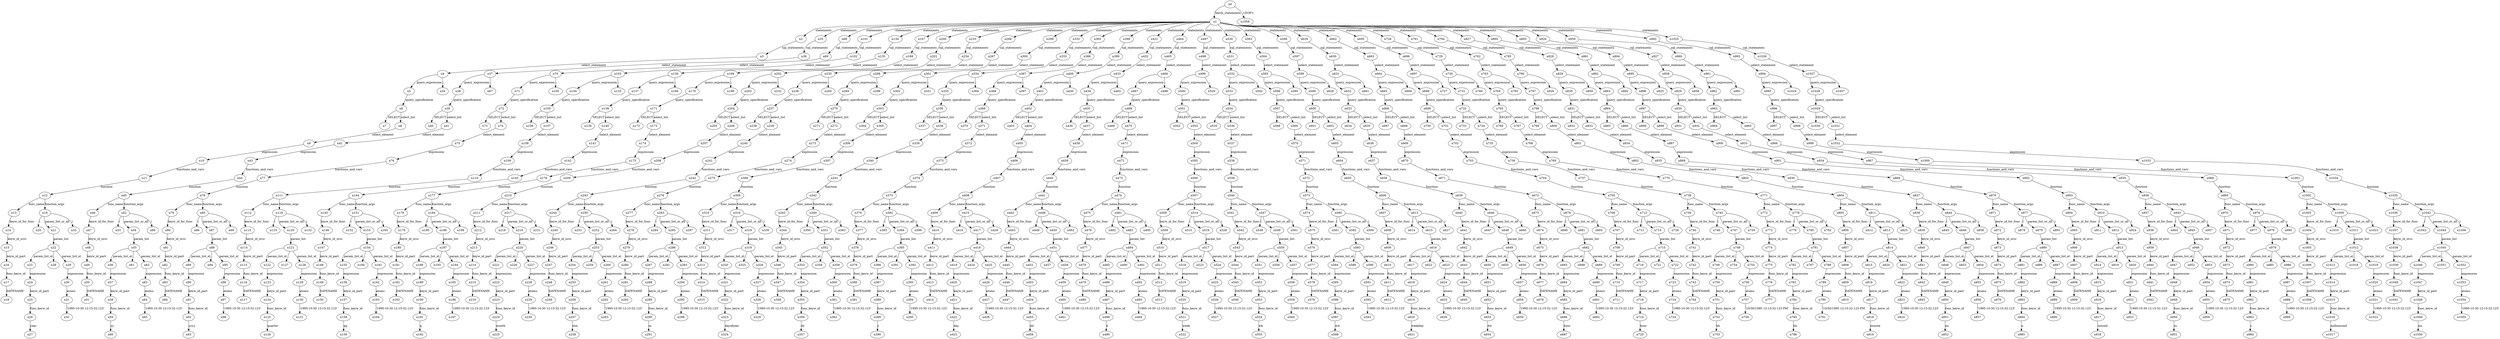 digraph ParseTree {
  n0 -> n1 [label="batch_statements"];
  n1 -> n2 [label="statements"];
  n2 -> n3 [label="sql_statements"];
  n3 -> n4 [label="select_statement"];
  n4 -> n5 [label="query_expression"];
  n5 -> n6 [label="query_specification"];
  n6 -> n7 [label="SELECT"];
  n6 -> n8 [label="select_list"];
  n8 -> n9 [label="select_element"];
  n9 -> n10 [label="expression"];
  n10 -> n11 [label="functions_and_vars"];
  n11 -> n12 [label="function"];
  n12 -> n13 [label="func_name"];
  n13 -> n14 [label="keyw_id_for_func"];
  n14 -> n15 [label="keyw_id_orcc"];
  n15 -> n16 [label="keyw_id_part"];
  n16 -> n17 [label="func_keyw_id"];
  n17 -> n18 [label="DATENAME"];
  n12 -> n19 [label="function_args"];
  n19 -> n20 [label="("];
  n19 -> n21 [label="param_list_or_all"];
  n21 -> n22 [label="param_list"];
  n22 -> n23 [label="param_list_el"];
  n23 -> n24 [label="expression"];
  n24 -> n25 [label="keyw_id_part"];
  n25 -> n26 [label="func_keyw_id"];
  n26 -> n27 [label="year"];
  n22 -> n28 [label=","];
  n22 -> n29 [label="param_list_el"];
  n29 -> n30 [label="expression"];
  n30 -> n31 [label="atoms"];
  n31 -> n32 [label="'1995-10-30 12:15:32.123'"];
  n19 -> n33 [label=")"];
  n4 -> n34 [label=";"];
  n1 -> n35 [label="statements"];
  n35 -> n36 [label="sql_statements"];
  n36 -> n37 [label="select_statement"];
  n37 -> n38 [label="query_expression"];
  n38 -> n39 [label="query_specification"];
  n39 -> n40 [label="SELECT"];
  n39 -> n41 [label="select_list"];
  n41 -> n42 [label="select_element"];
  n42 -> n43 [label="expression"];
  n43 -> n44 [label="functions_and_vars"];
  n44 -> n45 [label="function"];
  n45 -> n46 [label="func_name"];
  n46 -> n47 [label="keyw_id_for_func"];
  n47 -> n48 [label="keyw_id_orcc"];
  n48 -> n49 [label="keyw_id_part"];
  n49 -> n50 [label="func_keyw_id"];
  n50 -> n51 [label="DATENAME"];
  n45 -> n52 [label="function_args"];
  n52 -> n53 [label="("];
  n52 -> n54 [label="param_list_or_all"];
  n54 -> n55 [label="param_list"];
  n55 -> n56 [label="param_list_el"];
  n56 -> n57 [label="expression"];
  n57 -> n58 [label="keyw_id_part"];
  n58 -> n59 [label="func_keyw_id"];
  n59 -> n60 [label="yy"];
  n55 -> n61 [label=","];
  n55 -> n62 [label="param_list_el"];
  n62 -> n63 [label="expression"];
  n63 -> n64 [label="atoms"];
  n64 -> n65 [label="'1995-10-30 12:15:32.123'"];
  n52 -> n66 [label=")"];
  n37 -> n67 [label=";"];
  n1 -> n68 [label="statements"];
  n68 -> n69 [label="sql_statements"];
  n69 -> n70 [label="select_statement"];
  n70 -> n71 [label="query_expression"];
  n71 -> n72 [label="query_specification"];
  n72 -> n73 [label="SELECT"];
  n72 -> n74 [label="select_list"];
  n74 -> n75 [label="select_element"];
  n75 -> n76 [label="expression"];
  n76 -> n77 [label="functions_and_vars"];
  n77 -> n78 [label="function"];
  n78 -> n79 [label="func_name"];
  n79 -> n80 [label="keyw_id_for_func"];
  n80 -> n81 [label="keyw_id_orcc"];
  n81 -> n82 [label="keyw_id_part"];
  n82 -> n83 [label="func_keyw_id"];
  n83 -> n84 [label="DATENAME"];
  n78 -> n85 [label="function_args"];
  n85 -> n86 [label="("];
  n85 -> n87 [label="param_list_or_all"];
  n87 -> n88 [label="param_list"];
  n88 -> n89 [label="param_list_el"];
  n89 -> n90 [label="expression"];
  n90 -> n91 [label="keyw_id_part"];
  n91 -> n92 [label="func_keyw_id"];
  n92 -> n93 [label="yyyy"];
  n88 -> n94 [label=","];
  n88 -> n95 [label="param_list_el"];
  n95 -> n96 [label="expression"];
  n96 -> n97 [label="atoms"];
  n97 -> n98 [label="'1995-10-30 12:15:32.123'"];
  n85 -> n99 [label=")"];
  n70 -> n100 [label=";"];
  n1 -> n101 [label="statements"];
  n101 -> n102 [label="sql_statements"];
  n102 -> n103 [label="select_statement"];
  n103 -> n104 [label="query_expression"];
  n104 -> n105 [label="query_specification"];
  n105 -> n106 [label="SELECT"];
  n105 -> n107 [label="select_list"];
  n107 -> n108 [label="select_element"];
  n108 -> n109 [label="expression"];
  n109 -> n110 [label="functions_and_vars"];
  n110 -> n111 [label="function"];
  n111 -> n112 [label="func_name"];
  n112 -> n113 [label="keyw_id_for_func"];
  n113 -> n114 [label="keyw_id_orcc"];
  n114 -> n115 [label="keyw_id_part"];
  n115 -> n116 [label="func_keyw_id"];
  n116 -> n117 [label="DATENAME"];
  n111 -> n118 [label="function_args"];
  n118 -> n119 [label="("];
  n118 -> n120 [label="param_list_or_all"];
  n120 -> n121 [label="param_list"];
  n121 -> n122 [label="param_list_el"];
  n122 -> n123 [label="expression"];
  n123 -> n124 [label="keyw_id_part"];
  n124 -> n125 [label="func_keyw_id"];
  n125 -> n126 [label="quarter"];
  n121 -> n127 [label=","];
  n121 -> n128 [label="param_list_el"];
  n128 -> n129 [label="expression"];
  n129 -> n130 [label="atoms"];
  n130 -> n131 [label="'1995-10-30 12:15:32.123'"];
  n118 -> n132 [label=")"];
  n103 -> n133 [label=";"];
  n1 -> n134 [label="statements"];
  n134 -> n135 [label="sql_statements"];
  n135 -> n136 [label="select_statement"];
  n136 -> n137 [label="query_expression"];
  n137 -> n138 [label="query_specification"];
  n138 -> n139 [label="SELECT"];
  n138 -> n140 [label="select_list"];
  n140 -> n141 [label="select_element"];
  n141 -> n142 [label="expression"];
  n142 -> n143 [label="functions_and_vars"];
  n143 -> n144 [label="function"];
  n144 -> n145 [label="func_name"];
  n145 -> n146 [label="keyw_id_for_func"];
  n146 -> n147 [label="keyw_id_orcc"];
  n147 -> n148 [label="keyw_id_part"];
  n148 -> n149 [label="func_keyw_id"];
  n149 -> n150 [label="DATENAME"];
  n144 -> n151 [label="function_args"];
  n151 -> n152 [label="("];
  n151 -> n153 [label="param_list_or_all"];
  n153 -> n154 [label="param_list"];
  n154 -> n155 [label="param_list_el"];
  n155 -> n156 [label="expression"];
  n156 -> n157 [label="keyw_id_part"];
  n157 -> n158 [label="func_keyw_id"];
  n158 -> n159 [label="qq"];
  n154 -> n160 [label=","];
  n154 -> n161 [label="param_list_el"];
  n161 -> n162 [label="expression"];
  n162 -> n163 [label="atoms"];
  n163 -> n164 [label="'1995-10-30 12:15:32.123'"];
  n151 -> n165 [label=")"];
  n136 -> n166 [label=";"];
  n1 -> n167 [label="statements"];
  n167 -> n168 [label="sql_statements"];
  n168 -> n169 [label="select_statement"];
  n169 -> n170 [label="query_expression"];
  n170 -> n171 [label="query_specification"];
  n171 -> n172 [label="SELECT"];
  n171 -> n173 [label="select_list"];
  n173 -> n174 [label="select_element"];
  n174 -> n175 [label="expression"];
  n175 -> n176 [label="functions_and_vars"];
  n176 -> n177 [label="function"];
  n177 -> n178 [label="func_name"];
  n178 -> n179 [label="keyw_id_for_func"];
  n179 -> n180 [label="keyw_id_orcc"];
  n180 -> n181 [label="keyw_id_part"];
  n181 -> n182 [label="func_keyw_id"];
  n182 -> n183 [label="DATENAME"];
  n177 -> n184 [label="function_args"];
  n184 -> n185 [label="("];
  n184 -> n186 [label="param_list_or_all"];
  n186 -> n187 [label="param_list"];
  n187 -> n188 [label="param_list_el"];
  n188 -> n189 [label="expression"];
  n189 -> n190 [label="keyw_id_part"];
  n190 -> n191 [label="func_keyw_id"];
  n191 -> n192 [label="q"];
  n187 -> n193 [label=","];
  n187 -> n194 [label="param_list_el"];
  n194 -> n195 [label="expression"];
  n195 -> n196 [label="atoms"];
  n196 -> n197 [label="'1995-10-30 12:15:32.123'"];
  n184 -> n198 [label=")"];
  n169 -> n199 [label=";"];
  n1 -> n200 [label="statements"];
  n200 -> n201 [label="sql_statements"];
  n201 -> n202 [label="select_statement"];
  n202 -> n203 [label="query_expression"];
  n203 -> n204 [label="query_specification"];
  n204 -> n205 [label="SELECT"];
  n204 -> n206 [label="select_list"];
  n206 -> n207 [label="select_element"];
  n207 -> n208 [label="expression"];
  n208 -> n209 [label="functions_and_vars"];
  n209 -> n210 [label="function"];
  n210 -> n211 [label="func_name"];
  n211 -> n212 [label="keyw_id_for_func"];
  n212 -> n213 [label="keyw_id_orcc"];
  n213 -> n214 [label="keyw_id_part"];
  n214 -> n215 [label="func_keyw_id"];
  n215 -> n216 [label="DATENAME"];
  n210 -> n217 [label="function_args"];
  n217 -> n218 [label="("];
  n217 -> n219 [label="param_list_or_all"];
  n219 -> n220 [label="param_list"];
  n220 -> n221 [label="param_list_el"];
  n221 -> n222 [label="expression"];
  n222 -> n223 [label="keyw_id_part"];
  n223 -> n224 [label="func_keyw_id"];
  n224 -> n225 [label="month"];
  n220 -> n226 [label=","];
  n220 -> n227 [label="param_list_el"];
  n227 -> n228 [label="expression"];
  n228 -> n229 [label="atoms"];
  n229 -> n230 [label="'1995-10-30 12:15:32.123'"];
  n217 -> n231 [label=")"];
  n202 -> n232 [label=";"];
  n1 -> n233 [label="statements"];
  n233 -> n234 [label="sql_statements"];
  n234 -> n235 [label="select_statement"];
  n235 -> n236 [label="query_expression"];
  n236 -> n237 [label="query_specification"];
  n237 -> n238 [label="SELECT"];
  n237 -> n239 [label="select_list"];
  n239 -> n240 [label="select_element"];
  n240 -> n241 [label="expression"];
  n241 -> n242 [label="functions_and_vars"];
  n242 -> n243 [label="function"];
  n243 -> n244 [label="func_name"];
  n244 -> n245 [label="keyw_id_for_func"];
  n245 -> n246 [label="keyw_id_orcc"];
  n246 -> n247 [label="keyw_id_part"];
  n247 -> n248 [label="func_keyw_id"];
  n248 -> n249 [label="DATENAME"];
  n243 -> n250 [label="function_args"];
  n250 -> n251 [label="("];
  n250 -> n252 [label="param_list_or_all"];
  n252 -> n253 [label="param_list"];
  n253 -> n254 [label="param_list_el"];
  n254 -> n255 [label="expression"];
  n255 -> n256 [label="keyw_id_part"];
  n256 -> n257 [label="func_keyw_id"];
  n257 -> n258 [label="mm"];
  n253 -> n259 [label=","];
  n253 -> n260 [label="param_list_el"];
  n260 -> n261 [label="expression"];
  n261 -> n262 [label="atoms"];
  n262 -> n263 [label="'1995-10-30 12:15:32.123'"];
  n250 -> n264 [label=")"];
  n235 -> n265 [label=";"];
  n1 -> n266 [label="statements"];
  n266 -> n267 [label="sql_statements"];
  n267 -> n268 [label="select_statement"];
  n268 -> n269 [label="query_expression"];
  n269 -> n270 [label="query_specification"];
  n270 -> n271 [label="SELECT"];
  n270 -> n272 [label="select_list"];
  n272 -> n273 [label="select_element"];
  n273 -> n274 [label="expression"];
  n274 -> n275 [label="functions_and_vars"];
  n275 -> n276 [label="function"];
  n276 -> n277 [label="func_name"];
  n277 -> n278 [label="keyw_id_for_func"];
  n278 -> n279 [label="keyw_id_orcc"];
  n279 -> n280 [label="keyw_id_part"];
  n280 -> n281 [label="func_keyw_id"];
  n281 -> n282 [label="DATENAME"];
  n276 -> n283 [label="function_args"];
  n283 -> n284 [label="("];
  n283 -> n285 [label="param_list_or_all"];
  n285 -> n286 [label="param_list"];
  n286 -> n287 [label="param_list_el"];
  n287 -> n288 [label="expression"];
  n288 -> n289 [label="keyw_id_part"];
  n289 -> n290 [label="func_keyw_id"];
  n290 -> n291 [label="m"];
  n286 -> n292 [label=","];
  n286 -> n293 [label="param_list_el"];
  n293 -> n294 [label="expression"];
  n294 -> n295 [label="atoms"];
  n295 -> n296 [label="'1995-10-30 12:15:32.123'"];
  n283 -> n297 [label=")"];
  n268 -> n298 [label=";"];
  n1 -> n299 [label="statements"];
  n299 -> n300 [label="sql_statements"];
  n300 -> n301 [label="select_statement"];
  n301 -> n302 [label="query_expression"];
  n302 -> n303 [label="query_specification"];
  n303 -> n304 [label="SELECT"];
  n303 -> n305 [label="select_list"];
  n305 -> n306 [label="select_element"];
  n306 -> n307 [label="expression"];
  n307 -> n308 [label="functions_and_vars"];
  n308 -> n309 [label="function"];
  n309 -> n310 [label="func_name"];
  n310 -> n311 [label="keyw_id_for_func"];
  n311 -> n312 [label="keyw_id_orcc"];
  n312 -> n313 [label="keyw_id_part"];
  n313 -> n314 [label="func_keyw_id"];
  n314 -> n315 [label="DATENAME"];
  n309 -> n316 [label="function_args"];
  n316 -> n317 [label="("];
  n316 -> n318 [label="param_list_or_all"];
  n318 -> n319 [label="param_list"];
  n319 -> n320 [label="param_list_el"];
  n320 -> n321 [label="expression"];
  n321 -> n322 [label="keyw_id_part"];
  n322 -> n323 [label="func_keyw_id"];
  n323 -> n324 [label="dayofyear"];
  n319 -> n325 [label=","];
  n319 -> n326 [label="param_list_el"];
  n326 -> n327 [label="expression"];
  n327 -> n328 [label="atoms"];
  n328 -> n329 [label="'1995-10-30 12:15:32.123'"];
  n316 -> n330 [label=")"];
  n301 -> n331 [label=";"];
  n1 -> n332 [label="statements"];
  n332 -> n333 [label="sql_statements"];
  n333 -> n334 [label="select_statement"];
  n334 -> n335 [label="query_expression"];
  n335 -> n336 [label="query_specification"];
  n336 -> n337 [label="SELECT"];
  n336 -> n338 [label="select_list"];
  n338 -> n339 [label="select_element"];
  n339 -> n340 [label="expression"];
  n340 -> n341 [label="functions_and_vars"];
  n341 -> n342 [label="function"];
  n342 -> n343 [label="func_name"];
  n343 -> n344 [label="keyw_id_for_func"];
  n344 -> n345 [label="keyw_id_orcc"];
  n345 -> n346 [label="keyw_id_part"];
  n346 -> n347 [label="func_keyw_id"];
  n347 -> n348 [label="DATENAME"];
  n342 -> n349 [label="function_args"];
  n349 -> n350 [label="("];
  n349 -> n351 [label="param_list_or_all"];
  n351 -> n352 [label="param_list"];
  n352 -> n353 [label="param_list_el"];
  n353 -> n354 [label="expression"];
  n354 -> n355 [label="keyw_id_part"];
  n355 -> n356 [label="func_keyw_id"];
  n356 -> n357 [label="dy"];
  n352 -> n358 [label=","];
  n352 -> n359 [label="param_list_el"];
  n359 -> n360 [label="expression"];
  n360 -> n361 [label="atoms"];
  n361 -> n362 [label="'1995-10-30 12:15:32.123'"];
  n349 -> n363 [label=")"];
  n334 -> n364 [label=";"];
  n1 -> n365 [label="statements"];
  n365 -> n366 [label="sql_statements"];
  n366 -> n367 [label="select_statement"];
  n367 -> n368 [label="query_expression"];
  n368 -> n369 [label="query_specification"];
  n369 -> n370 [label="SELECT"];
  n369 -> n371 [label="select_list"];
  n371 -> n372 [label="select_element"];
  n372 -> n373 [label="expression"];
  n373 -> n374 [label="functions_and_vars"];
  n374 -> n375 [label="function"];
  n375 -> n376 [label="func_name"];
  n376 -> n377 [label="keyw_id_for_func"];
  n377 -> n378 [label="keyw_id_orcc"];
  n378 -> n379 [label="keyw_id_part"];
  n379 -> n380 [label="func_keyw_id"];
  n380 -> n381 [label="DATENAME"];
  n375 -> n382 [label="function_args"];
  n382 -> n383 [label="("];
  n382 -> n384 [label="param_list_or_all"];
  n384 -> n385 [label="param_list"];
  n385 -> n386 [label="param_list_el"];
  n386 -> n387 [label="expression"];
  n387 -> n388 [label="keyw_id_part"];
  n388 -> n389 [label="func_keyw_id"];
  n389 -> n390 [label="y"];
  n385 -> n391 [label=","];
  n385 -> n392 [label="param_list_el"];
  n392 -> n393 [label="expression"];
  n393 -> n394 [label="atoms"];
  n394 -> n395 [label="'1995-10-30 12:15:32.123'"];
  n382 -> n396 [label=")"];
  n367 -> n397 [label=";"];
  n1 -> n398 [label="statements"];
  n398 -> n399 [label="sql_statements"];
  n399 -> n400 [label="select_statement"];
  n400 -> n401 [label="query_expression"];
  n401 -> n402 [label="query_specification"];
  n402 -> n403 [label="SELECT"];
  n402 -> n404 [label="select_list"];
  n404 -> n405 [label="select_element"];
  n405 -> n406 [label="expression"];
  n406 -> n407 [label="functions_and_vars"];
  n407 -> n408 [label="function"];
  n408 -> n409 [label="func_name"];
  n409 -> n410 [label="keyw_id_for_func"];
  n410 -> n411 [label="keyw_id_orcc"];
  n411 -> n412 [label="keyw_id_part"];
  n412 -> n413 [label="func_keyw_id"];
  n413 -> n414 [label="DATENAME"];
  n408 -> n415 [label="function_args"];
  n415 -> n416 [label="("];
  n415 -> n417 [label="param_list_or_all"];
  n417 -> n418 [label="param_list"];
  n418 -> n419 [label="param_list_el"];
  n419 -> n420 [label="expression"];
  n420 -> n421 [label="keyw_id_part"];
  n421 -> n422 [label="func_keyw_id"];
  n422 -> n423 [label="day"];
  n418 -> n424 [label=","];
  n418 -> n425 [label="param_list_el"];
  n425 -> n426 [label="expression"];
  n426 -> n427 [label="atoms"];
  n427 -> n428 [label="'1995-10-30 12:15:32.123'"];
  n415 -> n429 [label=")"];
  n400 -> n430 [label=";"];
  n1 -> n431 [label="statements"];
  n431 -> n432 [label="sql_statements"];
  n432 -> n433 [label="select_statement"];
  n433 -> n434 [label="query_expression"];
  n434 -> n435 [label="query_specification"];
  n435 -> n436 [label="SELECT"];
  n435 -> n437 [label="select_list"];
  n437 -> n438 [label="select_element"];
  n438 -> n439 [label="expression"];
  n439 -> n440 [label="functions_and_vars"];
  n440 -> n441 [label="function"];
  n441 -> n442 [label="func_name"];
  n442 -> n443 [label="keyw_id_for_func"];
  n443 -> n444 [label="keyw_id_orcc"];
  n444 -> n445 [label="keyw_id_part"];
  n445 -> n446 [label="func_keyw_id"];
  n446 -> n447 [label="DATENAME"];
  n441 -> n448 [label="function_args"];
  n448 -> n449 [label="("];
  n448 -> n450 [label="param_list_or_all"];
  n450 -> n451 [label="param_list"];
  n451 -> n452 [label="param_list_el"];
  n452 -> n453 [label="expression"];
  n453 -> n454 [label="keyw_id_part"];
  n454 -> n455 [label="func_keyw_id"];
  n455 -> n456 [label="dd"];
  n451 -> n457 [label=","];
  n451 -> n458 [label="param_list_el"];
  n458 -> n459 [label="expression"];
  n459 -> n460 [label="atoms"];
  n460 -> n461 [label="'1995-10-30 12:15:32.123'"];
  n448 -> n462 [label=")"];
  n433 -> n463 [label=";"];
  n1 -> n464 [label="statements"];
  n464 -> n465 [label="sql_statements"];
  n465 -> n466 [label="select_statement"];
  n466 -> n467 [label="query_expression"];
  n467 -> n468 [label="query_specification"];
  n468 -> n469 [label="SELECT"];
  n468 -> n470 [label="select_list"];
  n470 -> n471 [label="select_element"];
  n471 -> n472 [label="expression"];
  n472 -> n473 [label="functions_and_vars"];
  n473 -> n474 [label="function"];
  n474 -> n475 [label="func_name"];
  n475 -> n476 [label="keyw_id_for_func"];
  n476 -> n477 [label="keyw_id_orcc"];
  n477 -> n478 [label="keyw_id_part"];
  n478 -> n479 [label="func_keyw_id"];
  n479 -> n480 [label="DATENAME"];
  n474 -> n481 [label="function_args"];
  n481 -> n482 [label="("];
  n481 -> n483 [label="param_list_or_all"];
  n483 -> n484 [label="param_list"];
  n484 -> n485 [label="param_list_el"];
  n485 -> n486 [label="expression"];
  n486 -> n487 [label="keyw_id_part"];
  n487 -> n488 [label="func_keyw_id"];
  n488 -> n489 [label="d"];
  n484 -> n490 [label=","];
  n484 -> n491 [label="param_list_el"];
  n491 -> n492 [label="expression"];
  n492 -> n493 [label="atoms"];
  n493 -> n494 [label="'1995-10-30 12:15:32.123'"];
  n481 -> n495 [label=")"];
  n466 -> n496 [label=";"];
  n1 -> n497 [label="statements"];
  n497 -> n498 [label="sql_statements"];
  n498 -> n499 [label="select_statement"];
  n499 -> n500 [label="query_expression"];
  n500 -> n501 [label="query_specification"];
  n501 -> n502 [label="SELECT"];
  n501 -> n503 [label="select_list"];
  n503 -> n504 [label="select_element"];
  n504 -> n505 [label="expression"];
  n505 -> n506 [label="functions_and_vars"];
  n506 -> n507 [label="function"];
  n507 -> n508 [label="func_name"];
  n508 -> n509 [label="keyw_id_for_func"];
  n509 -> n510 [label="keyw_id_orcc"];
  n510 -> n511 [label="keyw_id_part"];
  n511 -> n512 [label="func_keyw_id"];
  n512 -> n513 [label="DATENAME"];
  n507 -> n514 [label="function_args"];
  n514 -> n515 [label="("];
  n514 -> n516 [label="param_list_or_all"];
  n516 -> n517 [label="param_list"];
  n517 -> n518 [label="param_list_el"];
  n518 -> n519 [label="expression"];
  n519 -> n520 [label="keyw_id_part"];
  n520 -> n521 [label="func_keyw_id"];
  n521 -> n522 [label="week"];
  n517 -> n523 [label=","];
  n517 -> n524 [label="param_list_el"];
  n524 -> n525 [label="expression"];
  n525 -> n526 [label="atoms"];
  n526 -> n527 [label="'1995-10-30 12:15:32.123'"];
  n514 -> n528 [label=")"];
  n499 -> n529 [label=";"];
  n1 -> n530 [label="statements"];
  n530 -> n531 [label="sql_statements"];
  n531 -> n532 [label="select_statement"];
  n532 -> n533 [label="query_expression"];
  n533 -> n534 [label="query_specification"];
  n534 -> n535 [label="SELECT"];
  n534 -> n536 [label="select_list"];
  n536 -> n537 [label="select_element"];
  n537 -> n538 [label="expression"];
  n538 -> n539 [label="functions_and_vars"];
  n539 -> n540 [label="function"];
  n540 -> n541 [label="func_name"];
  n541 -> n542 [label="keyw_id_for_func"];
  n542 -> n543 [label="keyw_id_orcc"];
  n543 -> n544 [label="keyw_id_part"];
  n544 -> n545 [label="func_keyw_id"];
  n545 -> n546 [label="DATENAME"];
  n540 -> n547 [label="function_args"];
  n547 -> n548 [label="("];
  n547 -> n549 [label="param_list_or_all"];
  n549 -> n550 [label="param_list"];
  n550 -> n551 [label="param_list_el"];
  n551 -> n552 [label="expression"];
  n552 -> n553 [label="keyw_id_part"];
  n553 -> n554 [label="func_keyw_id"];
  n554 -> n555 [label="wk"];
  n550 -> n556 [label=","];
  n550 -> n557 [label="param_list_el"];
  n557 -> n558 [label="expression"];
  n558 -> n559 [label="atoms"];
  n559 -> n560 [label="'1995-10-30 12:15:32.123'"];
  n547 -> n561 [label=")"];
  n532 -> n562 [label=";"];
  n1 -> n563 [label="statements"];
  n563 -> n564 [label="sql_statements"];
  n564 -> n565 [label="select_statement"];
  n565 -> n566 [label="query_expression"];
  n566 -> n567 [label="query_specification"];
  n567 -> n568 [label="SELECT"];
  n567 -> n569 [label="select_list"];
  n569 -> n570 [label="select_element"];
  n570 -> n571 [label="expression"];
  n571 -> n572 [label="functions_and_vars"];
  n572 -> n573 [label="function"];
  n573 -> n574 [label="func_name"];
  n574 -> n575 [label="keyw_id_for_func"];
  n575 -> n576 [label="keyw_id_orcc"];
  n576 -> n577 [label="keyw_id_part"];
  n577 -> n578 [label="func_keyw_id"];
  n578 -> n579 [label="DATENAME"];
  n573 -> n580 [label="function_args"];
  n580 -> n581 [label="("];
  n580 -> n582 [label="param_list_or_all"];
  n582 -> n583 [label="param_list"];
  n583 -> n584 [label="param_list_el"];
  n584 -> n585 [label="expression"];
  n585 -> n586 [label="keyw_id_part"];
  n586 -> n587 [label="func_keyw_id"];
  n587 -> n588 [label="ww"];
  n583 -> n589 [label=","];
  n583 -> n590 [label="param_list_el"];
  n590 -> n591 [label="expression"];
  n591 -> n592 [label="atoms"];
  n592 -> n593 [label="'1995-10-30 12:15:32.123'"];
  n580 -> n594 [label=")"];
  n565 -> n595 [label=";"];
  n1 -> n596 [label="statements"];
  n596 -> n597 [label="sql_statements"];
  n597 -> n598 [label="select_statement"];
  n598 -> n599 [label="query_expression"];
  n599 -> n600 [label="query_specification"];
  n600 -> n601 [label="SELECT"];
  n600 -> n602 [label="select_list"];
  n602 -> n603 [label="select_element"];
  n603 -> n604 [label="expression"];
  n604 -> n605 [label="functions_and_vars"];
  n605 -> n606 [label="function"];
  n606 -> n607 [label="func_name"];
  n607 -> n608 [label="keyw_id_for_func"];
  n608 -> n609 [label="keyw_id_orcc"];
  n609 -> n610 [label="keyw_id_part"];
  n610 -> n611 [label="func_keyw_id"];
  n611 -> n612 [label="DATENAME"];
  n606 -> n613 [label="function_args"];
  n613 -> n614 [label="("];
  n613 -> n615 [label="param_list_or_all"];
  n615 -> n616 [label="param_list"];
  n616 -> n617 [label="param_list_el"];
  n617 -> n618 [label="expression"];
  n618 -> n619 [label="keyw_id_part"];
  n619 -> n620 [label="func_keyw_id"];
  n620 -> n621 [label="weekday"];
  n616 -> n622 [label=","];
  n616 -> n623 [label="param_list_el"];
  n623 -> n624 [label="expression"];
  n624 -> n625 [label="atoms"];
  n625 -> n626 [label="'1995-10-30 12:15:32.123'"];
  n613 -> n627 [label=")"];
  n598 -> n628 [label=";"];
  n1 -> n629 [label="statements"];
  n629 -> n630 [label="sql_statements"];
  n630 -> n631 [label="select_statement"];
  n631 -> n632 [label="query_expression"];
  n632 -> n633 [label="query_specification"];
  n633 -> n634 [label="SELECT"];
  n633 -> n635 [label="select_list"];
  n635 -> n636 [label="select_element"];
  n636 -> n637 [label="expression"];
  n637 -> n638 [label="functions_and_vars"];
  n638 -> n639 [label="function"];
  n639 -> n640 [label="func_name"];
  n640 -> n641 [label="keyw_id_for_func"];
  n641 -> n642 [label="keyw_id_orcc"];
  n642 -> n643 [label="keyw_id_part"];
  n643 -> n644 [label="func_keyw_id"];
  n644 -> n645 [label="DATENAME"];
  n639 -> n646 [label="function_args"];
  n646 -> n647 [label="("];
  n646 -> n648 [label="param_list_or_all"];
  n648 -> n649 [label="param_list"];
  n649 -> n650 [label="param_list_el"];
  n650 -> n651 [label="expression"];
  n651 -> n652 [label="keyw_id_part"];
  n652 -> n653 [label="func_keyw_id"];
  n653 -> n654 [label="dw"];
  n649 -> n655 [label=","];
  n649 -> n656 [label="param_list_el"];
  n656 -> n657 [label="expression"];
  n657 -> n658 [label="atoms"];
  n658 -> n659 [label="'1995-10-30 12:15:32.123'"];
  n646 -> n660 [label=")"];
  n631 -> n661 [label=";"];
  n1 -> n662 [label="statements"];
  n662 -> n663 [label="sql_statements"];
  n663 -> n664 [label="select_statement"];
  n664 -> n665 [label="query_expression"];
  n665 -> n666 [label="query_specification"];
  n666 -> n667 [label="SELECT"];
  n666 -> n668 [label="select_list"];
  n668 -> n669 [label="select_element"];
  n669 -> n670 [label="expression"];
  n670 -> n671 [label="functions_and_vars"];
  n671 -> n672 [label="function"];
  n672 -> n673 [label="func_name"];
  n673 -> n674 [label="keyw_id_for_func"];
  n674 -> n675 [label="keyw_id_orcc"];
  n675 -> n676 [label="keyw_id_part"];
  n676 -> n677 [label="func_keyw_id"];
  n677 -> n678 [label="DATENAME"];
  n672 -> n679 [label="function_args"];
  n679 -> n680 [label="("];
  n679 -> n681 [label="param_list_or_all"];
  n681 -> n682 [label="param_list"];
  n682 -> n683 [label="param_list_el"];
  n683 -> n684 [label="expression"];
  n684 -> n685 [label="keyw_id_part"];
  n685 -> n686 [label="func_keyw_id"];
  n686 -> n687 [label="hour"];
  n682 -> n688 [label=","];
  n682 -> n689 [label="param_list_el"];
  n689 -> n690 [label="expression"];
  n690 -> n691 [label="atoms"];
  n691 -> n692 [label="'1995-10-30 12:15:32.123'"];
  n679 -> n693 [label=")"];
  n664 -> n694 [label=";"];
  n1 -> n695 [label="statements"];
  n695 -> n696 [label="sql_statements"];
  n696 -> n697 [label="select_statement"];
  n697 -> n698 [label="query_expression"];
  n698 -> n699 [label="query_specification"];
  n699 -> n700 [label="SELECT"];
  n699 -> n701 [label="select_list"];
  n701 -> n702 [label="select_element"];
  n702 -> n703 [label="expression"];
  n703 -> n704 [label="functions_and_vars"];
  n704 -> n705 [label="function"];
  n705 -> n706 [label="func_name"];
  n706 -> n707 [label="keyw_id_for_func"];
  n707 -> n708 [label="keyw_id_orcc"];
  n708 -> n709 [label="keyw_id_part"];
  n709 -> n710 [label="func_keyw_id"];
  n710 -> n711 [label="DATENAME"];
  n705 -> n712 [label="function_args"];
  n712 -> n713 [label="("];
  n712 -> n714 [label="param_list_or_all"];
  n714 -> n715 [label="param_list"];
  n715 -> n716 [label="param_list_el"];
  n716 -> n717 [label="expression"];
  n717 -> n718 [label="keyw_id_part"];
  n718 -> n719 [label="func_keyw_id"];
  n719 -> n720 [label="hour"];
  n715 -> n721 [label=","];
  n715 -> n722 [label="param_list_el"];
  n722 -> n723 [label="expression"];
  n723 -> n724 [label="atoms"];
  n724 -> n725 [label="'1995-10-30 12:15:32.123'"];
  n712 -> n726 [label=")"];
  n697 -> n727 [label=";"];
  n1 -> n728 [label="statements"];
  n728 -> n729 [label="sql_statements"];
  n729 -> n730 [label="select_statement"];
  n730 -> n731 [label="query_expression"];
  n731 -> n732 [label="query_specification"];
  n732 -> n733 [label="SELECT"];
  n732 -> n734 [label="select_list"];
  n734 -> n735 [label="select_element"];
  n735 -> n736 [label="expression"];
  n736 -> n737 [label="functions_and_vars"];
  n737 -> n738 [label="function"];
  n738 -> n739 [label="func_name"];
  n739 -> n740 [label="keyw_id_for_func"];
  n740 -> n741 [label="keyw_id_orcc"];
  n741 -> n742 [label="keyw_id_part"];
  n742 -> n743 [label="func_keyw_id"];
  n743 -> n744 [label="DATENAME"];
  n738 -> n745 [label="function_args"];
  n745 -> n746 [label="("];
  n745 -> n747 [label="param_list_or_all"];
  n747 -> n748 [label="param_list"];
  n748 -> n749 [label="param_list_el"];
  n749 -> n750 [label="expression"];
  n750 -> n751 [label="keyw_id_part"];
  n751 -> n752 [label="func_keyw_id"];
  n752 -> n753 [label="hh"];
  n748 -> n754 [label=","];
  n748 -> n755 [label="param_list_el"];
  n755 -> n756 [label="expression"];
  n756 -> n757 [label="atoms"];
  n757 -> n758 [label="'10/30/1995 12:15:32.123 PM'"];
  n745 -> n759 [label=")"];
  n730 -> n760 [label=";"];
  n1 -> n761 [label="statements"];
  n761 -> n762 [label="sql_statements"];
  n762 -> n763 [label="select_statement"];
  n763 -> n764 [label="query_expression"];
  n764 -> n765 [label="query_specification"];
  n765 -> n766 [label="SELECT"];
  n765 -> n767 [label="select_list"];
  n767 -> n768 [label="select_element"];
  n768 -> n769 [label="expression"];
  n769 -> n770 [label="functions_and_vars"];
  n770 -> n771 [label="function"];
  n771 -> n772 [label="func_name"];
  n772 -> n773 [label="keyw_id_for_func"];
  n773 -> n774 [label="keyw_id_orcc"];
  n774 -> n775 [label="keyw_id_part"];
  n775 -> n776 [label="func_keyw_id"];
  n776 -> n777 [label="DATENAME"];
  n771 -> n778 [label="function_args"];
  n778 -> n779 [label="("];
  n778 -> n780 [label="param_list_or_all"];
  n780 -> n781 [label="param_list"];
  n781 -> n782 [label="param_list_el"];
  n782 -> n783 [label="expression"];
  n783 -> n784 [label="keyw_id_part"];
  n784 -> n785 [label="func_keyw_id"];
  n785 -> n786 [label="hh"];
  n781 -> n787 [label=","];
  n781 -> n788 [label="param_list_el"];
  n788 -> n789 [label="expression"];
  n789 -> n790 [label="atoms"];
  n790 -> n791 [label="'10/30/1995 12:15:32.123 PM'"];
  n778 -> n792 [label=")"];
  n763 -> n793 [label=";"];
  n1 -> n794 [label="statements"];
  n794 -> n795 [label="sql_statements"];
  n795 -> n796 [label="select_statement"];
  n796 -> n797 [label="query_expression"];
  n797 -> n798 [label="query_specification"];
  n798 -> n799 [label="SELECT"];
  n798 -> n800 [label="select_list"];
  n800 -> n801 [label="select_element"];
  n801 -> n802 [label="expression"];
  n802 -> n803 [label="functions_and_vars"];
  n803 -> n804 [label="function"];
  n804 -> n805 [label="func_name"];
  n805 -> n806 [label="keyw_id_for_func"];
  n806 -> n807 [label="keyw_id_orcc"];
  n807 -> n808 [label="keyw_id_part"];
  n808 -> n809 [label="func_keyw_id"];
  n809 -> n810 [label="DATENAME"];
  n804 -> n811 [label="function_args"];
  n811 -> n812 [label="("];
  n811 -> n813 [label="param_list_or_all"];
  n813 -> n814 [label="param_list"];
  n814 -> n815 [label="param_list_el"];
  n815 -> n816 [label="expression"];
  n816 -> n817 [label="keyw_id_part"];
  n817 -> n818 [label="func_keyw_id"];
  n818 -> n819 [label="minute"];
  n814 -> n820 [label=","];
  n814 -> n821 [label="param_list_el"];
  n821 -> n822 [label="expression"];
  n822 -> n823 [label="atoms"];
  n823 -> n824 [label="'1995-10-30 12:15:32.123'"];
  n811 -> n825 [label=")"];
  n796 -> n826 [label=";"];
  n1 -> n827 [label="statements"];
  n827 -> n828 [label="sql_statements"];
  n828 -> n829 [label="select_statement"];
  n829 -> n830 [label="query_expression"];
  n830 -> n831 [label="query_specification"];
  n831 -> n832 [label="SELECT"];
  n831 -> n833 [label="select_list"];
  n833 -> n834 [label="select_element"];
  n834 -> n835 [label="expression"];
  n835 -> n836 [label="functions_and_vars"];
  n836 -> n837 [label="function"];
  n837 -> n838 [label="func_name"];
  n838 -> n839 [label="keyw_id_for_func"];
  n839 -> n840 [label="keyw_id_orcc"];
  n840 -> n841 [label="keyw_id_part"];
  n841 -> n842 [label="func_keyw_id"];
  n842 -> n843 [label="DATENAME"];
  n837 -> n844 [label="function_args"];
  n844 -> n845 [label="("];
  n844 -> n846 [label="param_list_or_all"];
  n846 -> n847 [label="param_list"];
  n847 -> n848 [label="param_list_el"];
  n848 -> n849 [label="expression"];
  n849 -> n850 [label="keyw_id_part"];
  n850 -> n851 [label="func_keyw_id"];
  n851 -> n852 [label="mi"];
  n847 -> n853 [label=","];
  n847 -> n854 [label="param_list_el"];
  n854 -> n855 [label="expression"];
  n855 -> n856 [label="atoms"];
  n856 -> n857 [label="'1995-10-30 12:15:32.123'"];
  n844 -> n858 [label=")"];
  n829 -> n859 [label=";"];
  n1 -> n860 [label="statements"];
  n860 -> n861 [label="sql_statements"];
  n861 -> n862 [label="select_statement"];
  n862 -> n863 [label="query_expression"];
  n863 -> n864 [label="query_specification"];
  n864 -> n865 [label="SELECT"];
  n864 -> n866 [label="select_list"];
  n866 -> n867 [label="select_element"];
  n867 -> n868 [label="expression"];
  n868 -> n869 [label="functions_and_vars"];
  n869 -> n870 [label="function"];
  n870 -> n871 [label="func_name"];
  n871 -> n872 [label="keyw_id_for_func"];
  n872 -> n873 [label="keyw_id_orcc"];
  n873 -> n874 [label="keyw_id_part"];
  n874 -> n875 [label="func_keyw_id"];
  n875 -> n876 [label="DATENAME"];
  n870 -> n877 [label="function_args"];
  n877 -> n878 [label="("];
  n877 -> n879 [label="param_list_or_all"];
  n879 -> n880 [label="param_list"];
  n880 -> n881 [label="param_list_el"];
  n881 -> n882 [label="expression"];
  n882 -> n883 [label="keyw_id_part"];
  n883 -> n884 [label="func_keyw_id"];
  n884 -> n885 [label="n"];
  n880 -> n886 [label=","];
  n880 -> n887 [label="param_list_el"];
  n887 -> n888 [label="expression"];
  n888 -> n889 [label="atoms"];
  n889 -> n890 [label="'1995-10-30 12:15:32.123'"];
  n877 -> n891 [label=")"];
  n862 -> n892 [label=";"];
  n1 -> n893 [label="statements"];
  n893 -> n894 [label="sql_statements"];
  n894 -> n895 [label="select_statement"];
  n895 -> n896 [label="query_expression"];
  n896 -> n897 [label="query_specification"];
  n897 -> n898 [label="SELECT"];
  n897 -> n899 [label="select_list"];
  n899 -> n900 [label="select_element"];
  n900 -> n901 [label="expression"];
  n901 -> n902 [label="functions_and_vars"];
  n902 -> n903 [label="function"];
  n903 -> n904 [label="func_name"];
  n904 -> n905 [label="keyw_id_for_func"];
  n905 -> n906 [label="keyw_id_orcc"];
  n906 -> n907 [label="keyw_id_part"];
  n907 -> n908 [label="func_keyw_id"];
  n908 -> n909 [label="DATENAME"];
  n903 -> n910 [label="function_args"];
  n910 -> n911 [label="("];
  n910 -> n912 [label="param_list_or_all"];
  n912 -> n913 [label="param_list"];
  n913 -> n914 [label="param_list_el"];
  n914 -> n915 [label="expression"];
  n915 -> n916 [label="keyw_id_part"];
  n916 -> n917 [label="func_keyw_id"];
  n917 -> n918 [label="second"];
  n913 -> n919 [label=","];
  n913 -> n920 [label="param_list_el"];
  n920 -> n921 [label="expression"];
  n921 -> n922 [label="atoms"];
  n922 -> n923 [label="'1995-10-30 12:15:32.123'"];
  n910 -> n924 [label=")"];
  n895 -> n925 [label=";"];
  n1 -> n926 [label="statements"];
  n926 -> n927 [label="sql_statements"];
  n927 -> n928 [label="select_statement"];
  n928 -> n929 [label="query_expression"];
  n929 -> n930 [label="query_specification"];
  n930 -> n931 [label="SELECT"];
  n930 -> n932 [label="select_list"];
  n932 -> n933 [label="select_element"];
  n933 -> n934 [label="expression"];
  n934 -> n935 [label="functions_and_vars"];
  n935 -> n936 [label="function"];
  n936 -> n937 [label="func_name"];
  n937 -> n938 [label="keyw_id_for_func"];
  n938 -> n939 [label="keyw_id_orcc"];
  n939 -> n940 [label="keyw_id_part"];
  n940 -> n941 [label="func_keyw_id"];
  n941 -> n942 [label="DATENAME"];
  n936 -> n943 [label="function_args"];
  n943 -> n944 [label="("];
  n943 -> n945 [label="param_list_or_all"];
  n945 -> n946 [label="param_list"];
  n946 -> n947 [label="param_list_el"];
  n947 -> n948 [label="expression"];
  n948 -> n949 [label="keyw_id_part"];
  n949 -> n950 [label="func_keyw_id"];
  n950 -> n951 [label="ss"];
  n946 -> n952 [label=","];
  n946 -> n953 [label="param_list_el"];
  n953 -> n954 [label="expression"];
  n954 -> n955 [label="atoms"];
  n955 -> n956 [label="'1995-10-30 12:15:32.123'"];
  n943 -> n957 [label=")"];
  n928 -> n958 [label=";"];
  n1 -> n959 [label="statements"];
  n959 -> n960 [label="sql_statements"];
  n960 -> n961 [label="select_statement"];
  n961 -> n962 [label="query_expression"];
  n962 -> n963 [label="query_specification"];
  n963 -> n964 [label="SELECT"];
  n963 -> n965 [label="select_list"];
  n965 -> n966 [label="select_element"];
  n966 -> n967 [label="expression"];
  n967 -> n968 [label="functions_and_vars"];
  n968 -> n969 [label="function"];
  n969 -> n970 [label="func_name"];
  n970 -> n971 [label="keyw_id_for_func"];
  n971 -> n972 [label="keyw_id_orcc"];
  n972 -> n973 [label="keyw_id_part"];
  n973 -> n974 [label="func_keyw_id"];
  n974 -> n975 [label="DATENAME"];
  n969 -> n976 [label="function_args"];
  n976 -> n977 [label="("];
  n976 -> n978 [label="param_list_or_all"];
  n978 -> n979 [label="param_list"];
  n979 -> n980 [label="param_list_el"];
  n980 -> n981 [label="expression"];
  n981 -> n982 [label="keyw_id_part"];
  n982 -> n983 [label="func_keyw_id"];
  n983 -> n984 [label="s"];
  n979 -> n985 [label=","];
  n979 -> n986 [label="param_list_el"];
  n986 -> n987 [label="expression"];
  n987 -> n988 [label="atoms"];
  n988 -> n989 [label="'1995-10-30 12:15:32.123'"];
  n976 -> n990 [label=")"];
  n961 -> n991 [label=";"];
  n1 -> n992 [label="statements"];
  n992 -> n993 [label="sql_statements"];
  n993 -> n994 [label="select_statement"];
  n994 -> n995 [label="query_expression"];
  n995 -> n996 [label="query_specification"];
  n996 -> n997 [label="SELECT"];
  n996 -> n998 [label="select_list"];
  n998 -> n999 [label="select_element"];
  n999 -> n1000 [label="expression"];
  n1000 -> n1001 [label="functions_and_vars"];
  n1001 -> n1002 [label="function"];
  n1002 -> n1003 [label="func_name"];
  n1003 -> n1004 [label="keyw_id_for_func"];
  n1004 -> n1005 [label="keyw_id_orcc"];
  n1005 -> n1006 [label="keyw_id_part"];
  n1006 -> n1007 [label="func_keyw_id"];
  n1007 -> n1008 [label="DATENAME"];
  n1002 -> n1009 [label="function_args"];
  n1009 -> n1010 [label="("];
  n1009 -> n1011 [label="param_list_or_all"];
  n1011 -> n1012 [label="param_list"];
  n1012 -> n1013 [label="param_list_el"];
  n1013 -> n1014 [label="expression"];
  n1014 -> n1015 [label="keyw_id_part"];
  n1015 -> n1016 [label="func_keyw_id"];
  n1016 -> n1017 [label="millisecond"];
  n1012 -> n1018 [label=","];
  n1012 -> n1019 [label="param_list_el"];
  n1019 -> n1020 [label="expression"];
  n1020 -> n1021 [label="atoms"];
  n1021 -> n1022 [label="'1995-10-30 12:15:32.123'"];
  n1009 -> n1023 [label=")"];
  n994 -> n1024 [label=";"];
  n1 -> n1025 [label="statements"];
  n1025 -> n1026 [label="sql_statements"];
  n1026 -> n1027 [label="select_statement"];
  n1027 -> n1028 [label="query_expression"];
  n1028 -> n1029 [label="query_specification"];
  n1029 -> n1030 [label="SELECT"];
  n1029 -> n1031 [label="select_list"];
  n1031 -> n1032 [label="select_element"];
  n1032 -> n1033 [label="expression"];
  n1033 -> n1034 [label="functions_and_vars"];
  n1034 -> n1035 [label="function"];
  n1035 -> n1036 [label="func_name"];
  n1036 -> n1037 [label="keyw_id_for_func"];
  n1037 -> n1038 [label="keyw_id_orcc"];
  n1038 -> n1039 [label="keyw_id_part"];
  n1039 -> n1040 [label="func_keyw_id"];
  n1040 -> n1041 [label="DATENAME"];
  n1035 -> n1042 [label="function_args"];
  n1042 -> n1043 [label="("];
  n1042 -> n1044 [label="param_list_or_all"];
  n1044 -> n1045 [label="param_list"];
  n1045 -> n1046 [label="param_list_el"];
  n1046 -> n1047 [label="expression"];
  n1047 -> n1048 [label="keyw_id_part"];
  n1048 -> n1049 [label="func_keyw_id"];
  n1049 -> n1050 [label="ms"];
  n1045 -> n1051 [label=","];
  n1045 -> n1052 [label="param_list_el"];
  n1052 -> n1053 [label="expression"];
  n1053 -> n1054 [label="atoms"];
  n1054 -> n1055 [label="'1995-10-30 12:15:32.123'"];
  n1042 -> n1056 [label=")"];
  n1027 -> n1057 [label=";"];
  n0 -> n1058 [label="<EOF>"];
}